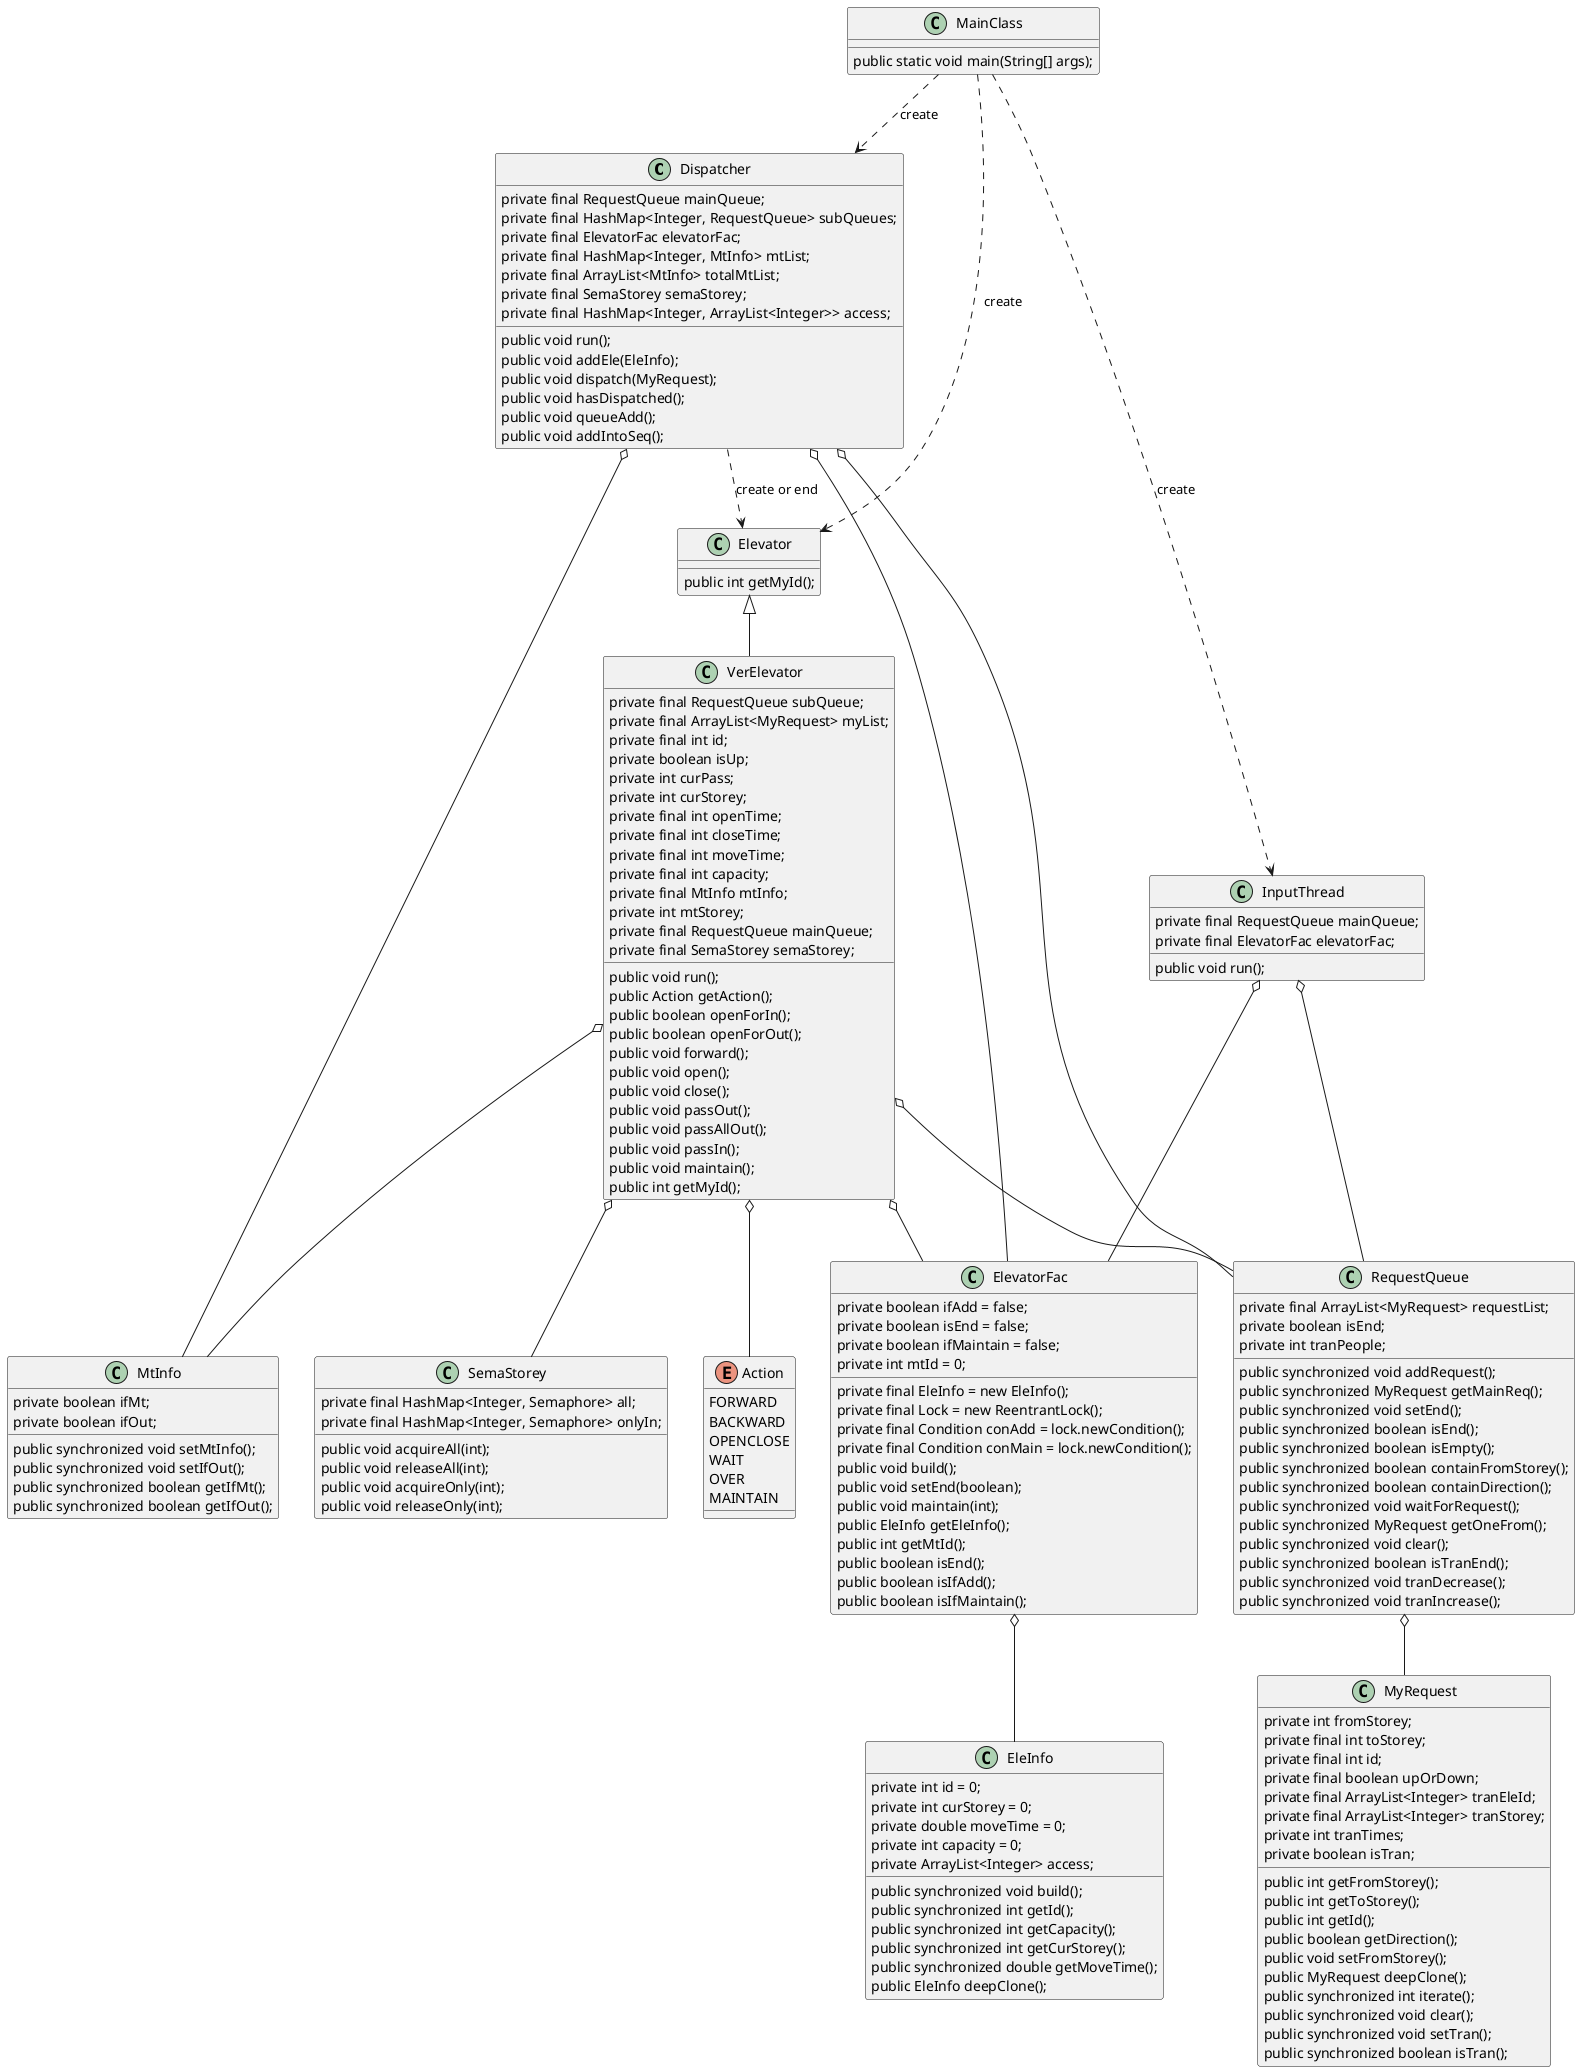 @startuml
'https://plantuml.com/class-diagram

class Dispatcher
class EleInfo

RequestQueue o-- MyRequest
ElevatorFac o-- EleInfo
VerElevator o-- RequestQueue
InputThread o-- RequestQueue
Dispatcher o-- RequestQueue
VerElevator o-- ElevatorFac
InputThread o-- ElevatorFac
Dispatcher o-- ElevatorFac
MainClass ..> InputThread : create
MainClass ..> Elevator : create
MainClass ..> Dispatcher : create
Dispatcher ..> Elevator :create or end
VerElevator o-- Action
Dispatcher o-- MtInfo
VerElevator o-- MtInfo
VerElevator o-- SemaStorey

enum Action {
FORWARD
BACKWARD
OPENCLOSE
WAIT
OVER
MAINTAIN
}

class Dispatcher {
    private final RequestQueue mainQueue;
    private final HashMap<Integer, RequestQueue> subQueues;
    private final ElevatorFac elevatorFac;
    private final HashMap<Integer, MtInfo> mtList;
    private final ArrayList<MtInfo> totalMtList;
    private final SemaStorey semaStorey;
    private final HashMap<Integer, ArrayList<Integer>> access;
    public void run();
    public void addEle(EleInfo);
    public void dispatch(MyRequest);
    public void hasDispatched();
    public void queueAdd();
    public void addIntoSeq();
}

class EleInfo {
    private int id = 0;
    private int curStorey = 0;
    private double moveTime = 0;
    private int capacity = 0;
    private ArrayList<Integer> access;
    public synchronized void build();
    public synchronized int getId();
    public synchronized int getCapacity();
    public synchronized int getCurStorey();
    public synchronized double getMoveTime();
    public EleInfo deepClone();
}

class Elevator {
    public int getMyId();
}

class ElevatorFac {
    private boolean ifAdd = false;
    private boolean isEnd = false;
    private final EleInfo = new EleInfo();
    private boolean ifMaintain = false;
    private int mtId = 0;
    private final Lock = new ReentrantLock();
    private final Condition conAdd = lock.newCondition();
    private final Condition conMain = lock.newCondition();
    public void build();
    public void setEnd(boolean);
    public void maintain(int);
    public EleInfo getEleInfo();
    public int getMtId();
    public boolean isEnd();
    public boolean isIfAdd();
    public boolean isIfMaintain();
}

class InputThread {
    private final RequestQueue mainQueue;
    private final ElevatorFac elevatorFac;
    public void run();
}

class MainClass {
    public static void main(String[] args);
}

class MtInfo {
    private boolean ifMt;
    private boolean ifOut;
    public synchronized void setMtInfo();
    public synchronized void setIfOut();
    public synchronized boolean getIfMt();
    public synchronized boolean getIfOut();
}

class MyRequest {
    private int fromStorey;
    private final int toStorey;
    private final int id;
    private final boolean upOrDown;
    private final ArrayList<Integer> tranEleId;
    private final ArrayList<Integer> tranStorey;
    private int tranTimes;
    private boolean isTran;
    public int getFromStorey();
    public int getToStorey();
    public int getId();
    public boolean getDirection();
    public void setFromStorey();
    public MyRequest deepClone();
    public synchronized int iterate();
    public synchronized void clear();
    public synchronized void setTran();
    public synchronized boolean isTran();
}

class RequestQueue {
    private final ArrayList<MyRequest> requestList;
    private boolean isEnd;
    private int tranPeople;
    public synchronized void addRequest();
    public synchronized MyRequest getMainReq();
    public synchronized void setEnd();
    public synchronized boolean isEnd();
    public synchronized boolean isEmpty();
    public synchronized boolean containFromStorey();
    public synchronized boolean containDirection();
    public synchronized void waitForRequest();
    public synchronized MyRequest getOneFrom();
    public synchronized void clear();
    public synchronized boolean isTranEnd();
    public synchronized void tranDecrease();
    public synchronized void tranIncrease();
}

class VerElevator extends Elevator {
    private final RequestQueue subQueue;
    private final ArrayList<MyRequest> myList;
    private final int id;
    private boolean isUp;
    private int curPass;
    private int curStorey;
    private final int openTime;
    private final int closeTime;
    private final int moveTime;
    private final int capacity;
    private final MtInfo mtInfo;
    private int mtStorey;
    private final RequestQueue mainQueue;
    private final SemaStorey semaStorey;
    public void run();
    public Action getAction();
    public boolean openForIn();
    public boolean openForOut();
    public void forward();
    public void open();
    public void close();
    public void passOut();
    public void passAllOut();
    public void passIn();
    public void maintain();
    public int getMyId();
}

class SemaStorey {
    private final HashMap<Integer, Semaphore> all;
    private final HashMap<Integer, Semaphore> onlyIn;
    public void acquireAll(int);
    public void releaseAll(int);
    public void acquireOnly(int);
    public void releaseOnly(int);
}
@enduml